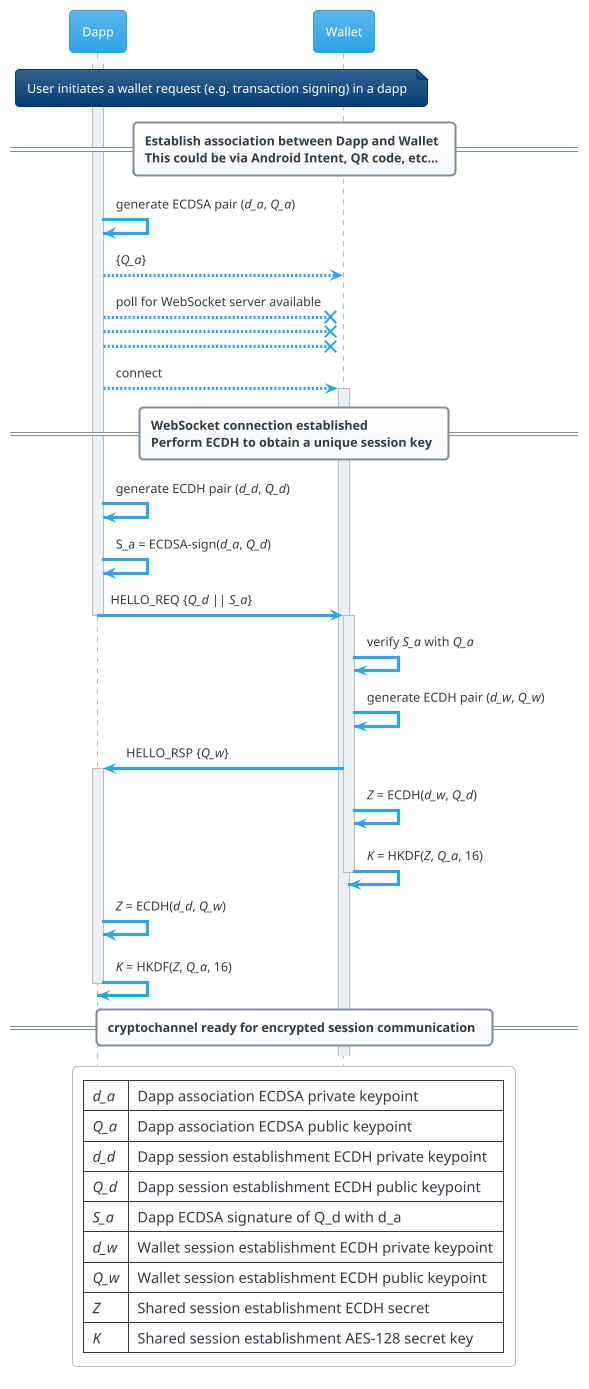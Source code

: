 @startuml

!theme cerulean
skinparam backgroundColor #FFFFFF

hide footbox

note across : User initiates a wallet request (e.g. transaction signing) in a dapp

activate Dapp

== Establish association between Dapp and Wallet\nThis could be via Android Intent, QR code, etc... ==

Dapp -> Dapp : generate ECDSA pair (<i>d_a</i>, <i>Q_a</i>)

Dapp --> Wallet : {<i>Q_a</i>}

Dapp --X Wallet : poll for WebSocket server available
Dapp --X Wallet
Dapp --X Wallet
Dapp --> Wallet ++ : connect

== WebSocket connection established\nPerform ECDH to obtain a unique session key ==

Dapp -> Dapp : generate ECDH pair (<i>d_d</i>, <i>Q_d</i>)
Dapp -> Dapp : S_a = ECDSA-sign(<i>d_a</i>, <i>Q_d</i>)
Dapp -> Wallet --++ : HELLO_REQ {<i>Q_d</i> || <i>S_a</i>}

Wallet -> Wallet : verify <i>S_a</i> with <i>Q_a</i>
Wallet -> Wallet : generate ECDH pair (<i>d_w</i>, <i>Q_w</i>)
Wallet -> Dapp ++ : HELLO_RSP {<i>Q_w</i>}

Wallet -> Wallet : <i>Z</i> = ECDH(<i>d_w</i>, <i>Q_d</i>)
Wallet -> Wallet : <i>K</i> = HKDF(<i>Z</i>, <i>Q_a</i>, 16)
Wallet --

Dapp -> Dapp : <i>Z</i> = ECDH(<i>d_d</i>, <i>Q_w</i>)
Dapp -> Dapp : <i>K</i> = HKDF(<i>Z</i>, <i>Q_a</i>, 16)
Dapp --

== cryptochannel ready for encrypted session communication ==

legend
| <i>d_a</i> | Dapp association ECDSA private keypoint            |
| <i>Q_a</i> | Dapp association ECDSA public keypoint             |
| <i>d_d</i> | Dapp session establishment ECDH private keypoint   |
| <i>Q_d</i> | Dapp session establishment ECDH public keypoint    |
| <i>S_a</i> | Dapp ECDSA signature of Q_d with d_a               |
| <i>d_w</i> | Wallet session establishment ECDH private keypoint |
| <i>Q_w</i> | Wallet session establishment ECDH public keypoint  |
| <i>Z</i>   | Shared session establishment ECDH secret           |
| <i>K</i>   | Shared session establishment AES-128 secret key    |
end legend

@enduml
